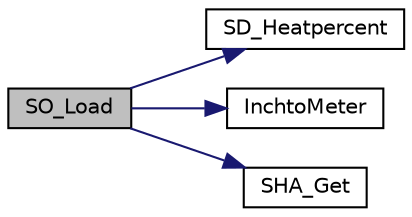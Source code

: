 digraph "SO_Load"
{
  edge [fontname="Helvetica",fontsize="10",labelfontname="Helvetica",labelfontsize="10"];
  node [fontname="Helvetica",fontsize="10",shape=record];
  rankdir="LR";
  Node1 [label="SO_Load",height=0.2,width=0.4,color="black", fillcolor="grey75", style="filled", fontcolor="black"];
  Node1 -> Node2 [color="midnightblue",fontsize="10",style="solid",fontname="Helvetica"];
  Node2 [label="SD_Heatpercent",height=0.2,width=0.4,color="black", fillcolor="white", style="filled",URL="$fof__sd_8c.html#a49f6b6a2f9e996a9dc7fe98a1e9ce079"];
  Node1 -> Node3 [color="midnightblue",fontsize="10",style="solid",fontname="Helvetica"];
  Node3 [label="InchtoMeter",height=0.2,width=0.4,color="black", fillcolor="white", style="filled",URL="$fof__sh_8c.html#af409c3b3407a754dc98e7b74fc40f81c"];
  Node1 -> Node4 [color="midnightblue",fontsize="10",style="solid",fontname="Helvetica"];
  Node4 [label="SHA_Get",height=0.2,width=0.4,color="black", fillcolor="white", style="filled",URL="$fof__sha_8c.html#ab36e2e70640e253be43749188a19aa55"];
}
